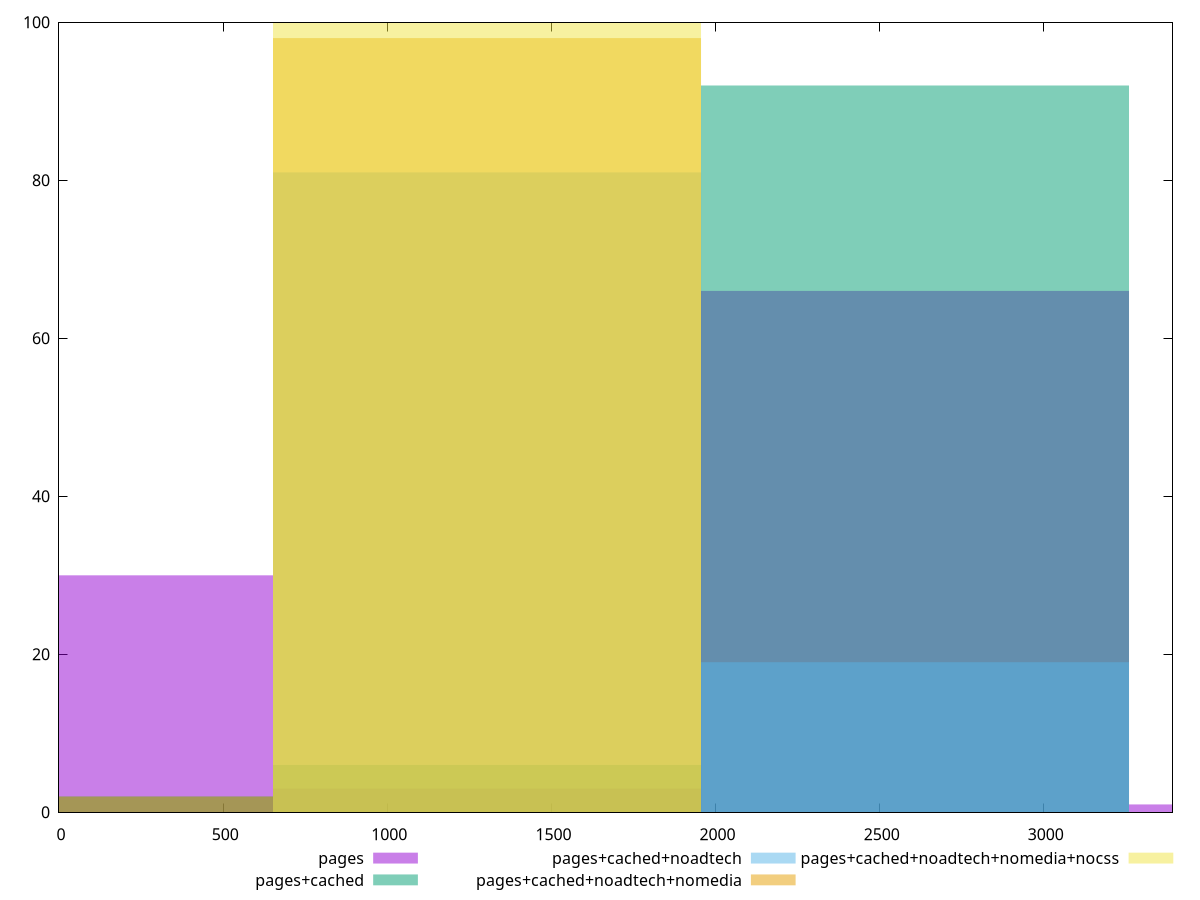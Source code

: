reset

$pages <<EOF
0 30
2607.6051273528624 66
3911.4076910292933 1
1303.8025636764312 3
EOF

$pagesCached <<EOF
2607.6051273528624 92
1303.8025636764312 6
0 2
EOF

$pagesCachedNoadtech <<EOF
2607.6051273528624 19
1303.8025636764312 81
EOF

$pagesCachedNoadtechNomedia <<EOF
1303.8025636764312 98
0 2
EOF

$pagesCachedNoadtechNomediaNocss <<EOF
1303.8025636764312 100
EOF

set key outside below
set boxwidth 1303.8025636764312
set xrange [0:3392]
set yrange [0:100]
set trange [0:100]
set style fill transparent solid 0.5 noborder
set terminal svg size 640, 530 enhanced background rgb 'white'
set output "report_00015_2021-02-09T16-11-33.973Z/uses-rel-preload/comparison/histogram/all_raw.svg"

plot $pages title "pages" with boxes, \
     $pagesCached title "pages+cached" with boxes, \
     $pagesCachedNoadtech title "pages+cached+noadtech" with boxes, \
     $pagesCachedNoadtechNomedia title "pages+cached+noadtech+nomedia" with boxes, \
     $pagesCachedNoadtechNomediaNocss title "pages+cached+noadtech+nomedia+nocss" with boxes

reset
